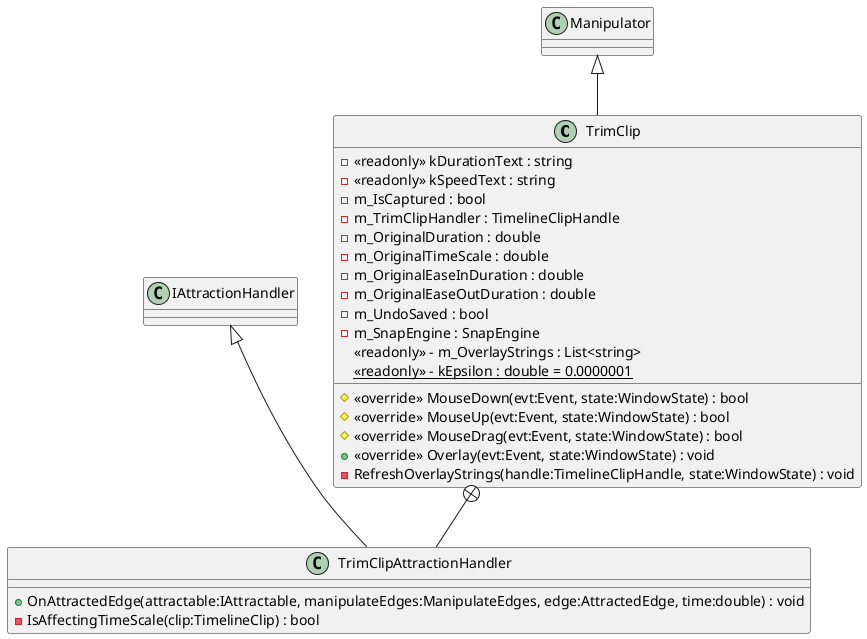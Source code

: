 @startuml
class TrimClip {
    - <<readonly>> kDurationText : string
    - <<readonly>> kSpeedText : string
    - m_IsCaptured : bool
    - m_TrimClipHandler : TimelineClipHandle
    - m_OriginalDuration : double
    - m_OriginalTimeScale : double
    - m_OriginalEaseInDuration : double
    - m_OriginalEaseOutDuration : double
    - m_UndoSaved : bool
    - m_SnapEngine : SnapEngine
    <<readonly>> - m_OverlayStrings : List<string>
    {static} <<readonly>> - kEpsilon : double = 0.0000001
    # <<override>> MouseDown(evt:Event, state:WindowState) : bool
    # <<override>> MouseUp(evt:Event, state:WindowState) : bool
    # <<override>> MouseDrag(evt:Event, state:WindowState) : bool
    + <<override>> Overlay(evt:Event, state:WindowState) : void
    - RefreshOverlayStrings(handle:TimelineClipHandle, state:WindowState) : void
}
class TrimClipAttractionHandler {
    + OnAttractedEdge(attractable:IAttractable, manipulateEdges:ManipulateEdges, edge:AttractedEdge, time:double) : void
    - IsAffectingTimeScale(clip:TimelineClip) : bool
}
Manipulator <|-- TrimClip
TrimClip +-- TrimClipAttractionHandler
IAttractionHandler <|-- TrimClipAttractionHandler
@enduml

